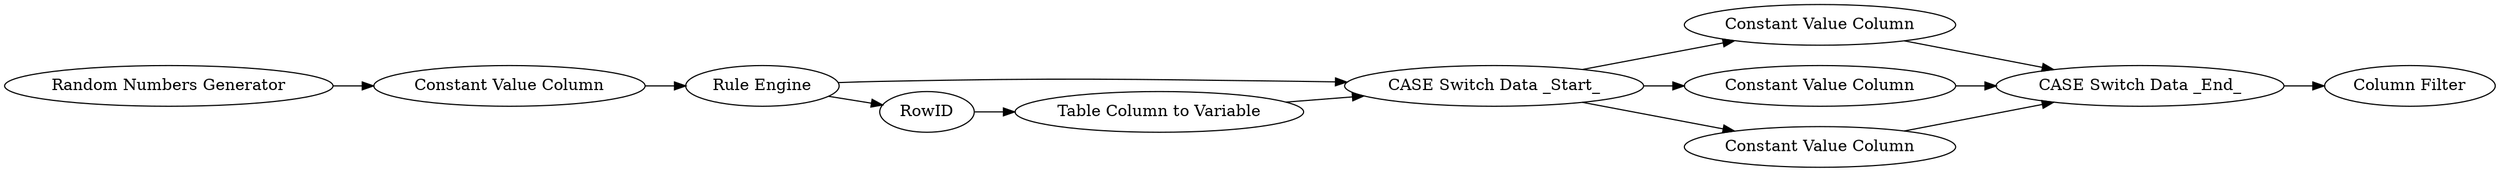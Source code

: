 digraph {
	4 -> 7
	12 -> 13
	6 -> 4
	7 -> 11
	3 -> 5
	2 -> 6
	2 -> 7
	9 -> 12
	11 -> 12
	7 -> 10
	10 -> 12
	5 -> 2
	7 -> 9
	5 [label="Constant Value Column"]
	13 [label="Column Filter"]
	7 [label="CASE Switch Data _Start_"]
	9 [label="Constant Value Column"]
	11 [label="Constant Value Column"]
	4 [label="Table Column to Variable"]
	6 [label=RowID]
	12 [label="CASE Switch Data _End_"]
	3 [label="Random Numbers Generator"]
	2 [label="Rule Engine"]
	10 [label="Constant Value Column"]
	rankdir=LR
}
